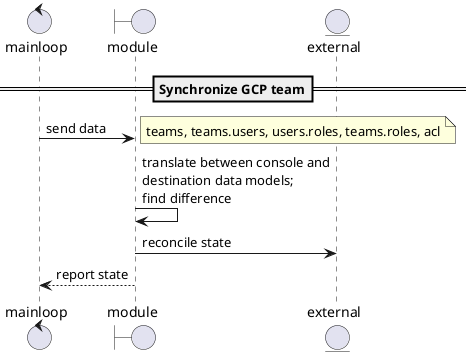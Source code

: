 @startuml
'!theme materia

control mainloop
boundary module
entity external

==Synchronize GCP team==
mainloop -> module: send data
note right: teams, teams.users, users.roles, teams.roles, acl
module -> module: translate between console and\ndestination data models;\nfind difference
module -> external: reconcile state
module --> mainloop: report state

@enduml